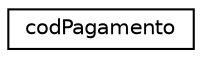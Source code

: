 digraph "Graphical Class Hierarchy"
{
 // LATEX_PDF_SIZE
  edge [fontname="Helvetica",fontsize="10",labelfontname="Helvetica",labelfontsize="10"];
  node [fontname="Helvetica",fontsize="10",shape=record];
  rankdir="LR";
  Node0 [label="codPagamento",height=0.2,width=0.4,color="black", fillcolor="white", style="filled",URL="$classcodPagamento.html",tooltip=" "];
}
